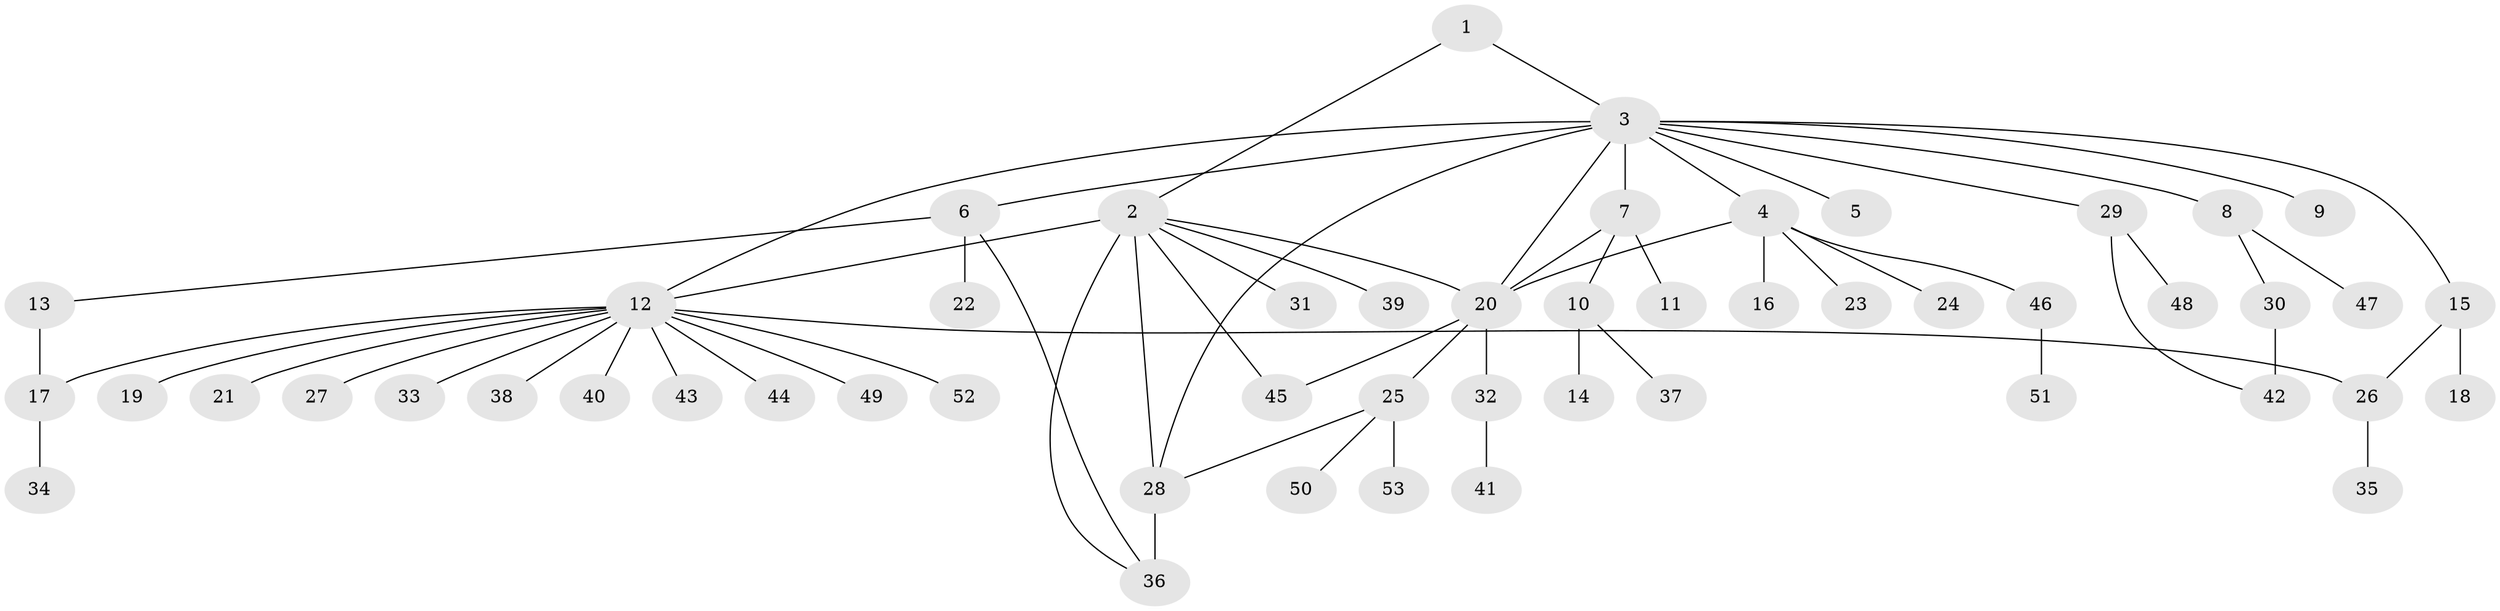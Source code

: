 // original degree distribution, {3: 0.04807692307692308, 9: 0.009615384615384616, 20: 0.009615384615384616, 8: 0.009615384615384616, 2: 0.18269230769230768, 7: 0.009615384615384616, 1: 0.6153846153846154, 4: 0.0673076923076923, 15: 0.009615384615384616, 5: 0.019230769230769232, 10: 0.009615384615384616, 6: 0.009615384615384616}
// Generated by graph-tools (version 1.1) at 2025/35/03/09/25 02:35:32]
// undirected, 53 vertices, 64 edges
graph export_dot {
graph [start="1"]
  node [color=gray90,style=filled];
  1;
  2;
  3;
  4;
  5;
  6;
  7;
  8;
  9;
  10;
  11;
  12;
  13;
  14;
  15;
  16;
  17;
  18;
  19;
  20;
  21;
  22;
  23;
  24;
  25;
  26;
  27;
  28;
  29;
  30;
  31;
  32;
  33;
  34;
  35;
  36;
  37;
  38;
  39;
  40;
  41;
  42;
  43;
  44;
  45;
  46;
  47;
  48;
  49;
  50;
  51;
  52;
  53;
  1 -- 2 [weight=1.0];
  1 -- 3 [weight=1.0];
  2 -- 12 [weight=1.0];
  2 -- 20 [weight=1.0];
  2 -- 28 [weight=1.0];
  2 -- 31 [weight=1.0];
  2 -- 36 [weight=1.0];
  2 -- 39 [weight=1.0];
  2 -- 45 [weight=1.0];
  3 -- 4 [weight=1.0];
  3 -- 5 [weight=1.0];
  3 -- 6 [weight=1.0];
  3 -- 7 [weight=8.0];
  3 -- 8 [weight=1.0];
  3 -- 9 [weight=1.0];
  3 -- 12 [weight=1.0];
  3 -- 15 [weight=1.0];
  3 -- 20 [weight=1.0];
  3 -- 28 [weight=1.0];
  3 -- 29 [weight=1.0];
  4 -- 16 [weight=2.0];
  4 -- 20 [weight=1.0];
  4 -- 23 [weight=1.0];
  4 -- 24 [weight=1.0];
  4 -- 46 [weight=1.0];
  6 -- 13 [weight=1.0];
  6 -- 22 [weight=3.0];
  6 -- 36 [weight=1.0];
  7 -- 10 [weight=1.0];
  7 -- 11 [weight=1.0];
  7 -- 20 [weight=1.0];
  8 -- 30 [weight=1.0];
  8 -- 47 [weight=1.0];
  10 -- 14 [weight=1.0];
  10 -- 37 [weight=1.0];
  12 -- 17 [weight=1.0];
  12 -- 19 [weight=1.0];
  12 -- 21 [weight=1.0];
  12 -- 26 [weight=1.0];
  12 -- 27 [weight=1.0];
  12 -- 33 [weight=1.0];
  12 -- 38 [weight=1.0];
  12 -- 40 [weight=1.0];
  12 -- 43 [weight=1.0];
  12 -- 44 [weight=1.0];
  12 -- 49 [weight=1.0];
  12 -- 52 [weight=1.0];
  13 -- 17 [weight=3.0];
  15 -- 18 [weight=1.0];
  15 -- 26 [weight=1.0];
  17 -- 34 [weight=1.0];
  20 -- 25 [weight=3.0];
  20 -- 32 [weight=1.0];
  20 -- 45 [weight=1.0];
  25 -- 28 [weight=1.0];
  25 -- 50 [weight=1.0];
  25 -- 53 [weight=1.0];
  26 -- 35 [weight=1.0];
  28 -- 36 [weight=3.0];
  29 -- 42 [weight=1.0];
  29 -- 48 [weight=1.0];
  30 -- 42 [weight=3.0];
  32 -- 41 [weight=1.0];
  46 -- 51 [weight=3.0];
}
